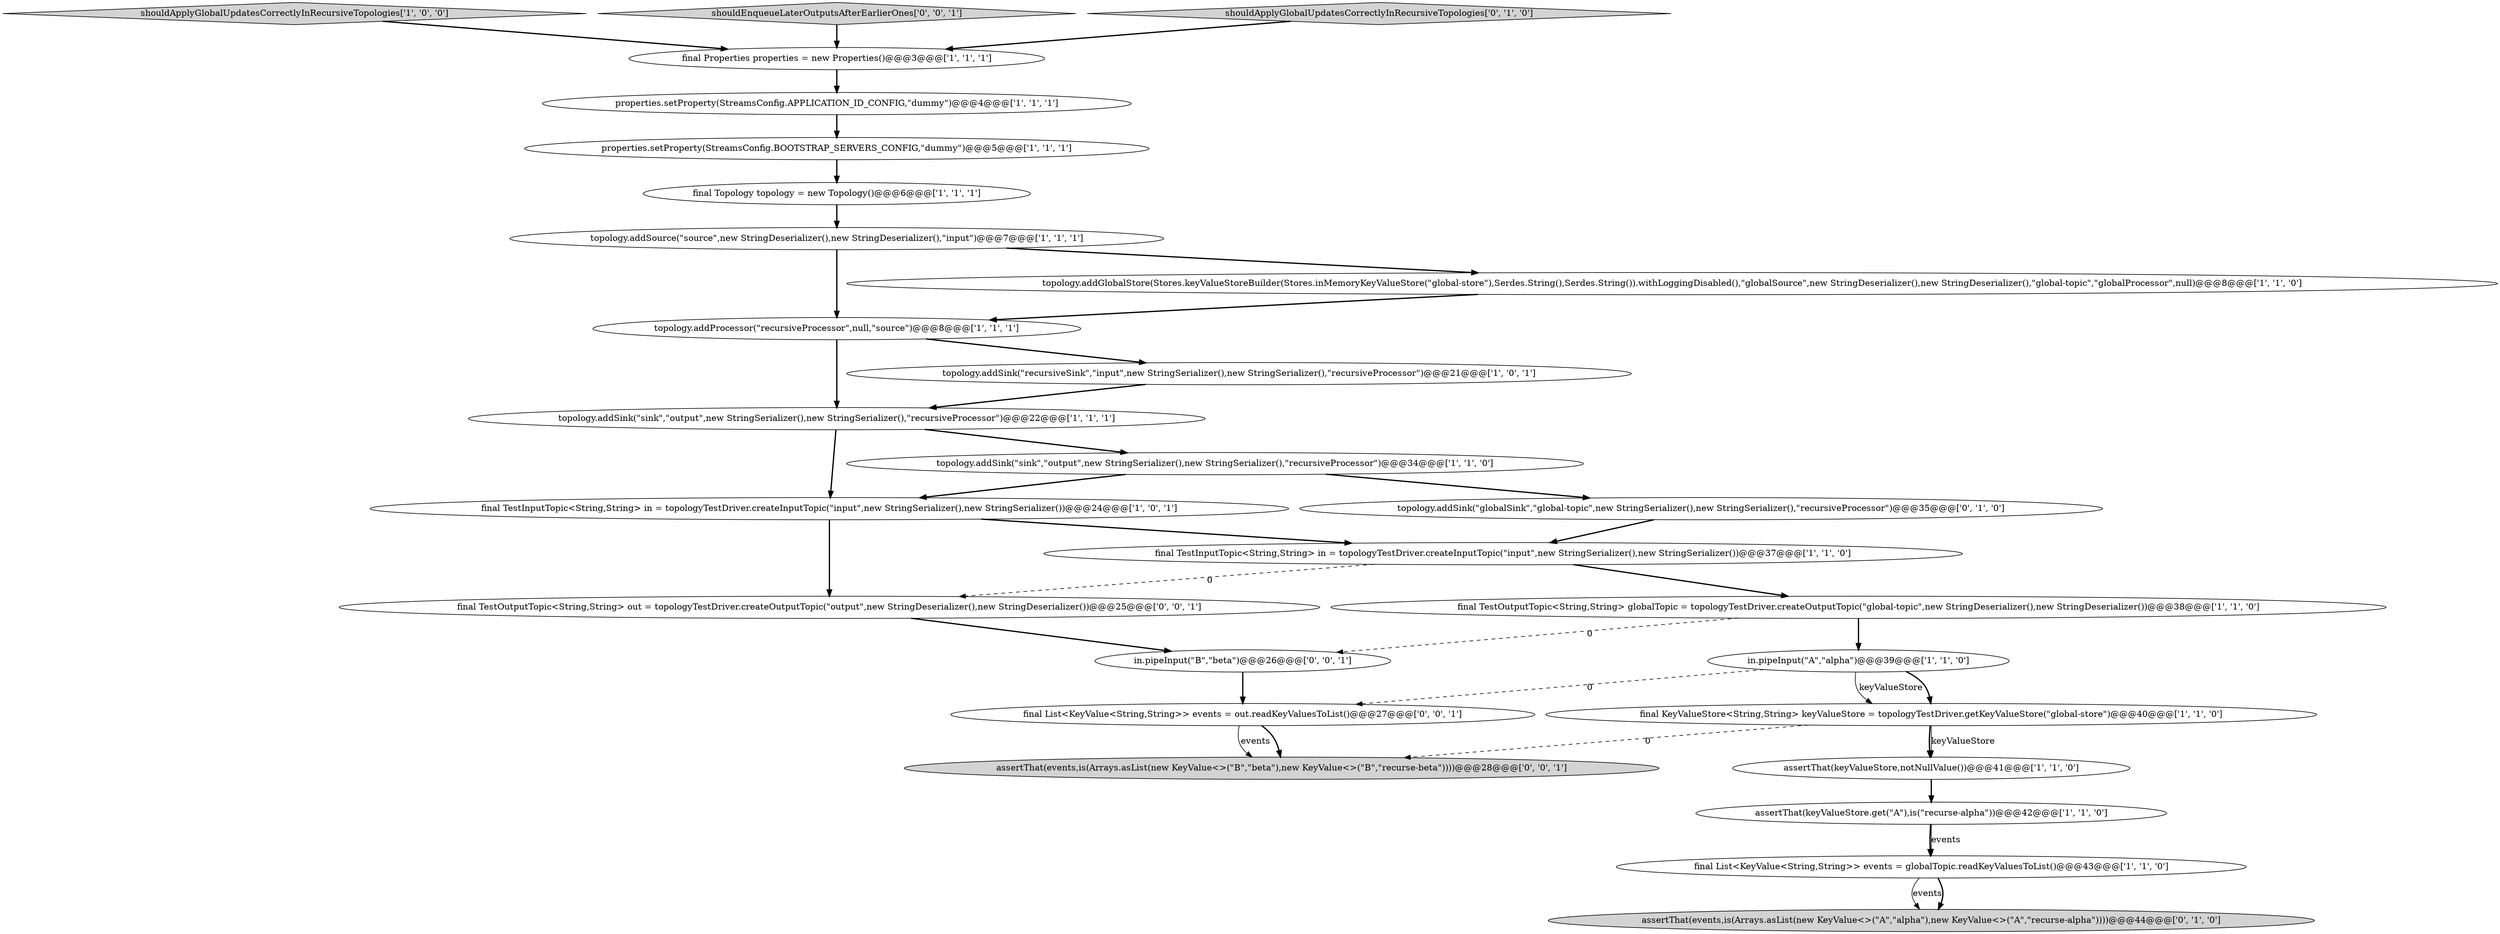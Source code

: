 digraph {
13 [style = filled, label = "topology.addSink(\"sink\",\"output\",new StringSerializer(),new StringSerializer(),\"recursiveProcessor\")@@@22@@@['1', '1', '1']", fillcolor = white, shape = ellipse image = "AAA0AAABBB1BBB"];
16 [style = filled, label = "final List<KeyValue<String,String>> events = globalTopic.readKeyValuesToList()@@@43@@@['1', '1', '0']", fillcolor = white, shape = ellipse image = "AAA0AAABBB1BBB"];
21 [style = filled, label = "assertThat(events,is(Arrays.asList(new KeyValue<>(\"A\",\"alpha\"),new KeyValue<>(\"A\",\"recurse-alpha\"))))@@@44@@@['0', '1', '0']", fillcolor = lightgray, shape = ellipse image = "AAA0AAABBB2BBB"];
19 [style = filled, label = "topology.addSink(\"globalSink\",\"global-topic\",new StringSerializer(),new StringSerializer(),\"recursiveProcessor\")@@@35@@@['0', '1', '0']", fillcolor = white, shape = ellipse image = "AAA0AAABBB2BBB"];
25 [style = filled, label = "in.pipeInput(\"B\",\"beta\")@@@26@@@['0', '0', '1']", fillcolor = white, shape = ellipse image = "AAA0AAABBB3BBB"];
1 [style = filled, label = "final TestOutputTopic<String,String> globalTopic = topologyTestDriver.createOutputTopic(\"global-topic\",new StringDeserializer(),new StringDeserializer())@@@38@@@['1', '1', '0']", fillcolor = white, shape = ellipse image = "AAA0AAABBB1BBB"];
3 [style = filled, label = "final Topology topology = new Topology()@@@6@@@['1', '1', '1']", fillcolor = white, shape = ellipse image = "AAA0AAABBB1BBB"];
8 [style = filled, label = "properties.setProperty(StreamsConfig.BOOTSTRAP_SERVERS_CONFIG,\"dummy\")@@@5@@@['1', '1', '1']", fillcolor = white, shape = ellipse image = "AAA0AAABBB1BBB"];
12 [style = filled, label = "topology.addSource(\"source\",new StringDeserializer(),new StringDeserializer(),\"input\")@@@7@@@['1', '1', '1']", fillcolor = white, shape = ellipse image = "AAA0AAABBB1BBB"];
24 [style = filled, label = "assertThat(events,is(Arrays.asList(new KeyValue<>(\"B\",\"beta\"),new KeyValue<>(\"B\",\"recurse-beta\"))))@@@28@@@['0', '0', '1']", fillcolor = lightgray, shape = ellipse image = "AAA0AAABBB3BBB"];
23 [style = filled, label = "final List<KeyValue<String,String>> events = out.readKeyValuesToList()@@@27@@@['0', '0', '1']", fillcolor = white, shape = ellipse image = "AAA0AAABBB3BBB"];
7 [style = filled, label = "final TestInputTopic<String,String> in = topologyTestDriver.createInputTopic(\"input\",new StringSerializer(),new StringSerializer())@@@24@@@['1', '0', '1']", fillcolor = white, shape = ellipse image = "AAA0AAABBB1BBB"];
5 [style = filled, label = "assertThat(keyValueStore,notNullValue())@@@41@@@['1', '1', '0']", fillcolor = white, shape = ellipse image = "AAA0AAABBB1BBB"];
17 [style = filled, label = "properties.setProperty(StreamsConfig.APPLICATION_ID_CONFIG,\"dummy\")@@@4@@@['1', '1', '1']", fillcolor = white, shape = ellipse image = "AAA0AAABBB1BBB"];
9 [style = filled, label = "final Properties properties = new Properties()@@@3@@@['1', '1', '1']", fillcolor = white, shape = ellipse image = "AAA0AAABBB1BBB"];
14 [style = filled, label = "topology.addProcessor(\"recursiveProcessor\",null,\"source\")@@@8@@@['1', '1', '1']", fillcolor = white, shape = ellipse image = "AAA0AAABBB1BBB"];
2 [style = filled, label = "in.pipeInput(\"A\",\"alpha\")@@@39@@@['1', '1', '0']", fillcolor = white, shape = ellipse image = "AAA0AAABBB1BBB"];
4 [style = filled, label = "topology.addGlobalStore(Stores.keyValueStoreBuilder(Stores.inMemoryKeyValueStore(\"global-store\"),Serdes.String(),Serdes.String()).withLoggingDisabled(),\"globalSource\",new StringDeserializer(),new StringDeserializer(),\"global-topic\",\"globalProcessor\",null)@@@8@@@['1', '1', '0']", fillcolor = white, shape = ellipse image = "AAA0AAABBB1BBB"];
6 [style = filled, label = "shouldApplyGlobalUpdatesCorrectlyInRecursiveTopologies['1', '0', '0']", fillcolor = lightgray, shape = diamond image = "AAA0AAABBB1BBB"];
0 [style = filled, label = "final KeyValueStore<String,String> keyValueStore = topologyTestDriver.getKeyValueStore(\"global-store\")@@@40@@@['1', '1', '0']", fillcolor = white, shape = ellipse image = "AAA0AAABBB1BBB"];
26 [style = filled, label = "shouldEnqueueLaterOutputsAfterEarlierOnes['0', '0', '1']", fillcolor = lightgray, shape = diamond image = "AAA0AAABBB3BBB"];
20 [style = filled, label = "shouldApplyGlobalUpdatesCorrectlyInRecursiveTopologies['0', '1', '0']", fillcolor = lightgray, shape = diamond image = "AAA0AAABBB2BBB"];
10 [style = filled, label = "topology.addSink(\"sink\",\"output\",new StringSerializer(),new StringSerializer(),\"recursiveProcessor\")@@@34@@@['1', '1', '0']", fillcolor = white, shape = ellipse image = "AAA0AAABBB1BBB"];
18 [style = filled, label = "topology.addSink(\"recursiveSink\",\"input\",new StringSerializer(),new StringSerializer(),\"recursiveProcessor\")@@@21@@@['1', '0', '1']", fillcolor = white, shape = ellipse image = "AAA0AAABBB1BBB"];
11 [style = filled, label = "assertThat(keyValueStore.get(\"A\"),is(\"recurse-alpha\"))@@@42@@@['1', '1', '0']", fillcolor = white, shape = ellipse image = "AAA0AAABBB1BBB"];
15 [style = filled, label = "final TestInputTopic<String,String> in = topologyTestDriver.createInputTopic(\"input\",new StringSerializer(),new StringSerializer())@@@37@@@['1', '1', '0']", fillcolor = white, shape = ellipse image = "AAA0AAABBB1BBB"];
22 [style = filled, label = "final TestOutputTopic<String,String> out = topologyTestDriver.createOutputTopic(\"output\",new StringDeserializer(),new StringDeserializer())@@@25@@@['0', '0', '1']", fillcolor = white, shape = ellipse image = "AAA0AAABBB3BBB"];
25->23 [style = bold, label=""];
1->25 [style = dashed, label="0"];
15->22 [style = dashed, label="0"];
2->0 [style = solid, label="keyValueStore"];
13->7 [style = bold, label=""];
15->1 [style = bold, label=""];
14->18 [style = bold, label=""];
23->24 [style = bold, label=""];
12->14 [style = bold, label=""];
23->24 [style = solid, label="events"];
12->4 [style = bold, label=""];
18->13 [style = bold, label=""];
14->13 [style = bold, label=""];
19->15 [style = bold, label=""];
0->24 [style = dashed, label="0"];
16->21 [style = solid, label="events"];
11->16 [style = bold, label=""];
7->22 [style = bold, label=""];
26->9 [style = bold, label=""];
8->3 [style = bold, label=""];
10->19 [style = bold, label=""];
6->9 [style = bold, label=""];
0->5 [style = solid, label="keyValueStore"];
10->7 [style = bold, label=""];
16->21 [style = bold, label=""];
3->12 [style = bold, label=""];
5->11 [style = bold, label=""];
9->17 [style = bold, label=""];
22->25 [style = bold, label=""];
2->23 [style = dashed, label="0"];
4->14 [style = bold, label=""];
17->8 [style = bold, label=""];
7->15 [style = bold, label=""];
2->0 [style = bold, label=""];
20->9 [style = bold, label=""];
0->5 [style = bold, label=""];
13->10 [style = bold, label=""];
1->2 [style = bold, label=""];
11->16 [style = solid, label="events"];
}
